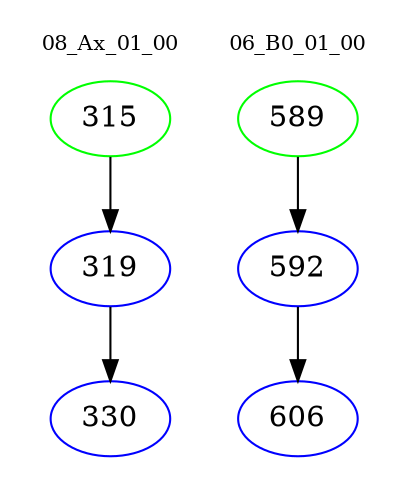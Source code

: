 digraph{
subgraph cluster_0 {
color = white
label = "08_Ax_01_00";
fontsize=10;
T0_315 [label="315", color="green"]
T0_315 -> T0_319 [color="black"]
T0_319 [label="319", color="blue"]
T0_319 -> T0_330 [color="black"]
T0_330 [label="330", color="blue"]
}
subgraph cluster_1 {
color = white
label = "06_B0_01_00";
fontsize=10;
T1_589 [label="589", color="green"]
T1_589 -> T1_592 [color="black"]
T1_592 [label="592", color="blue"]
T1_592 -> T1_606 [color="black"]
T1_606 [label="606", color="blue"]
}
}
